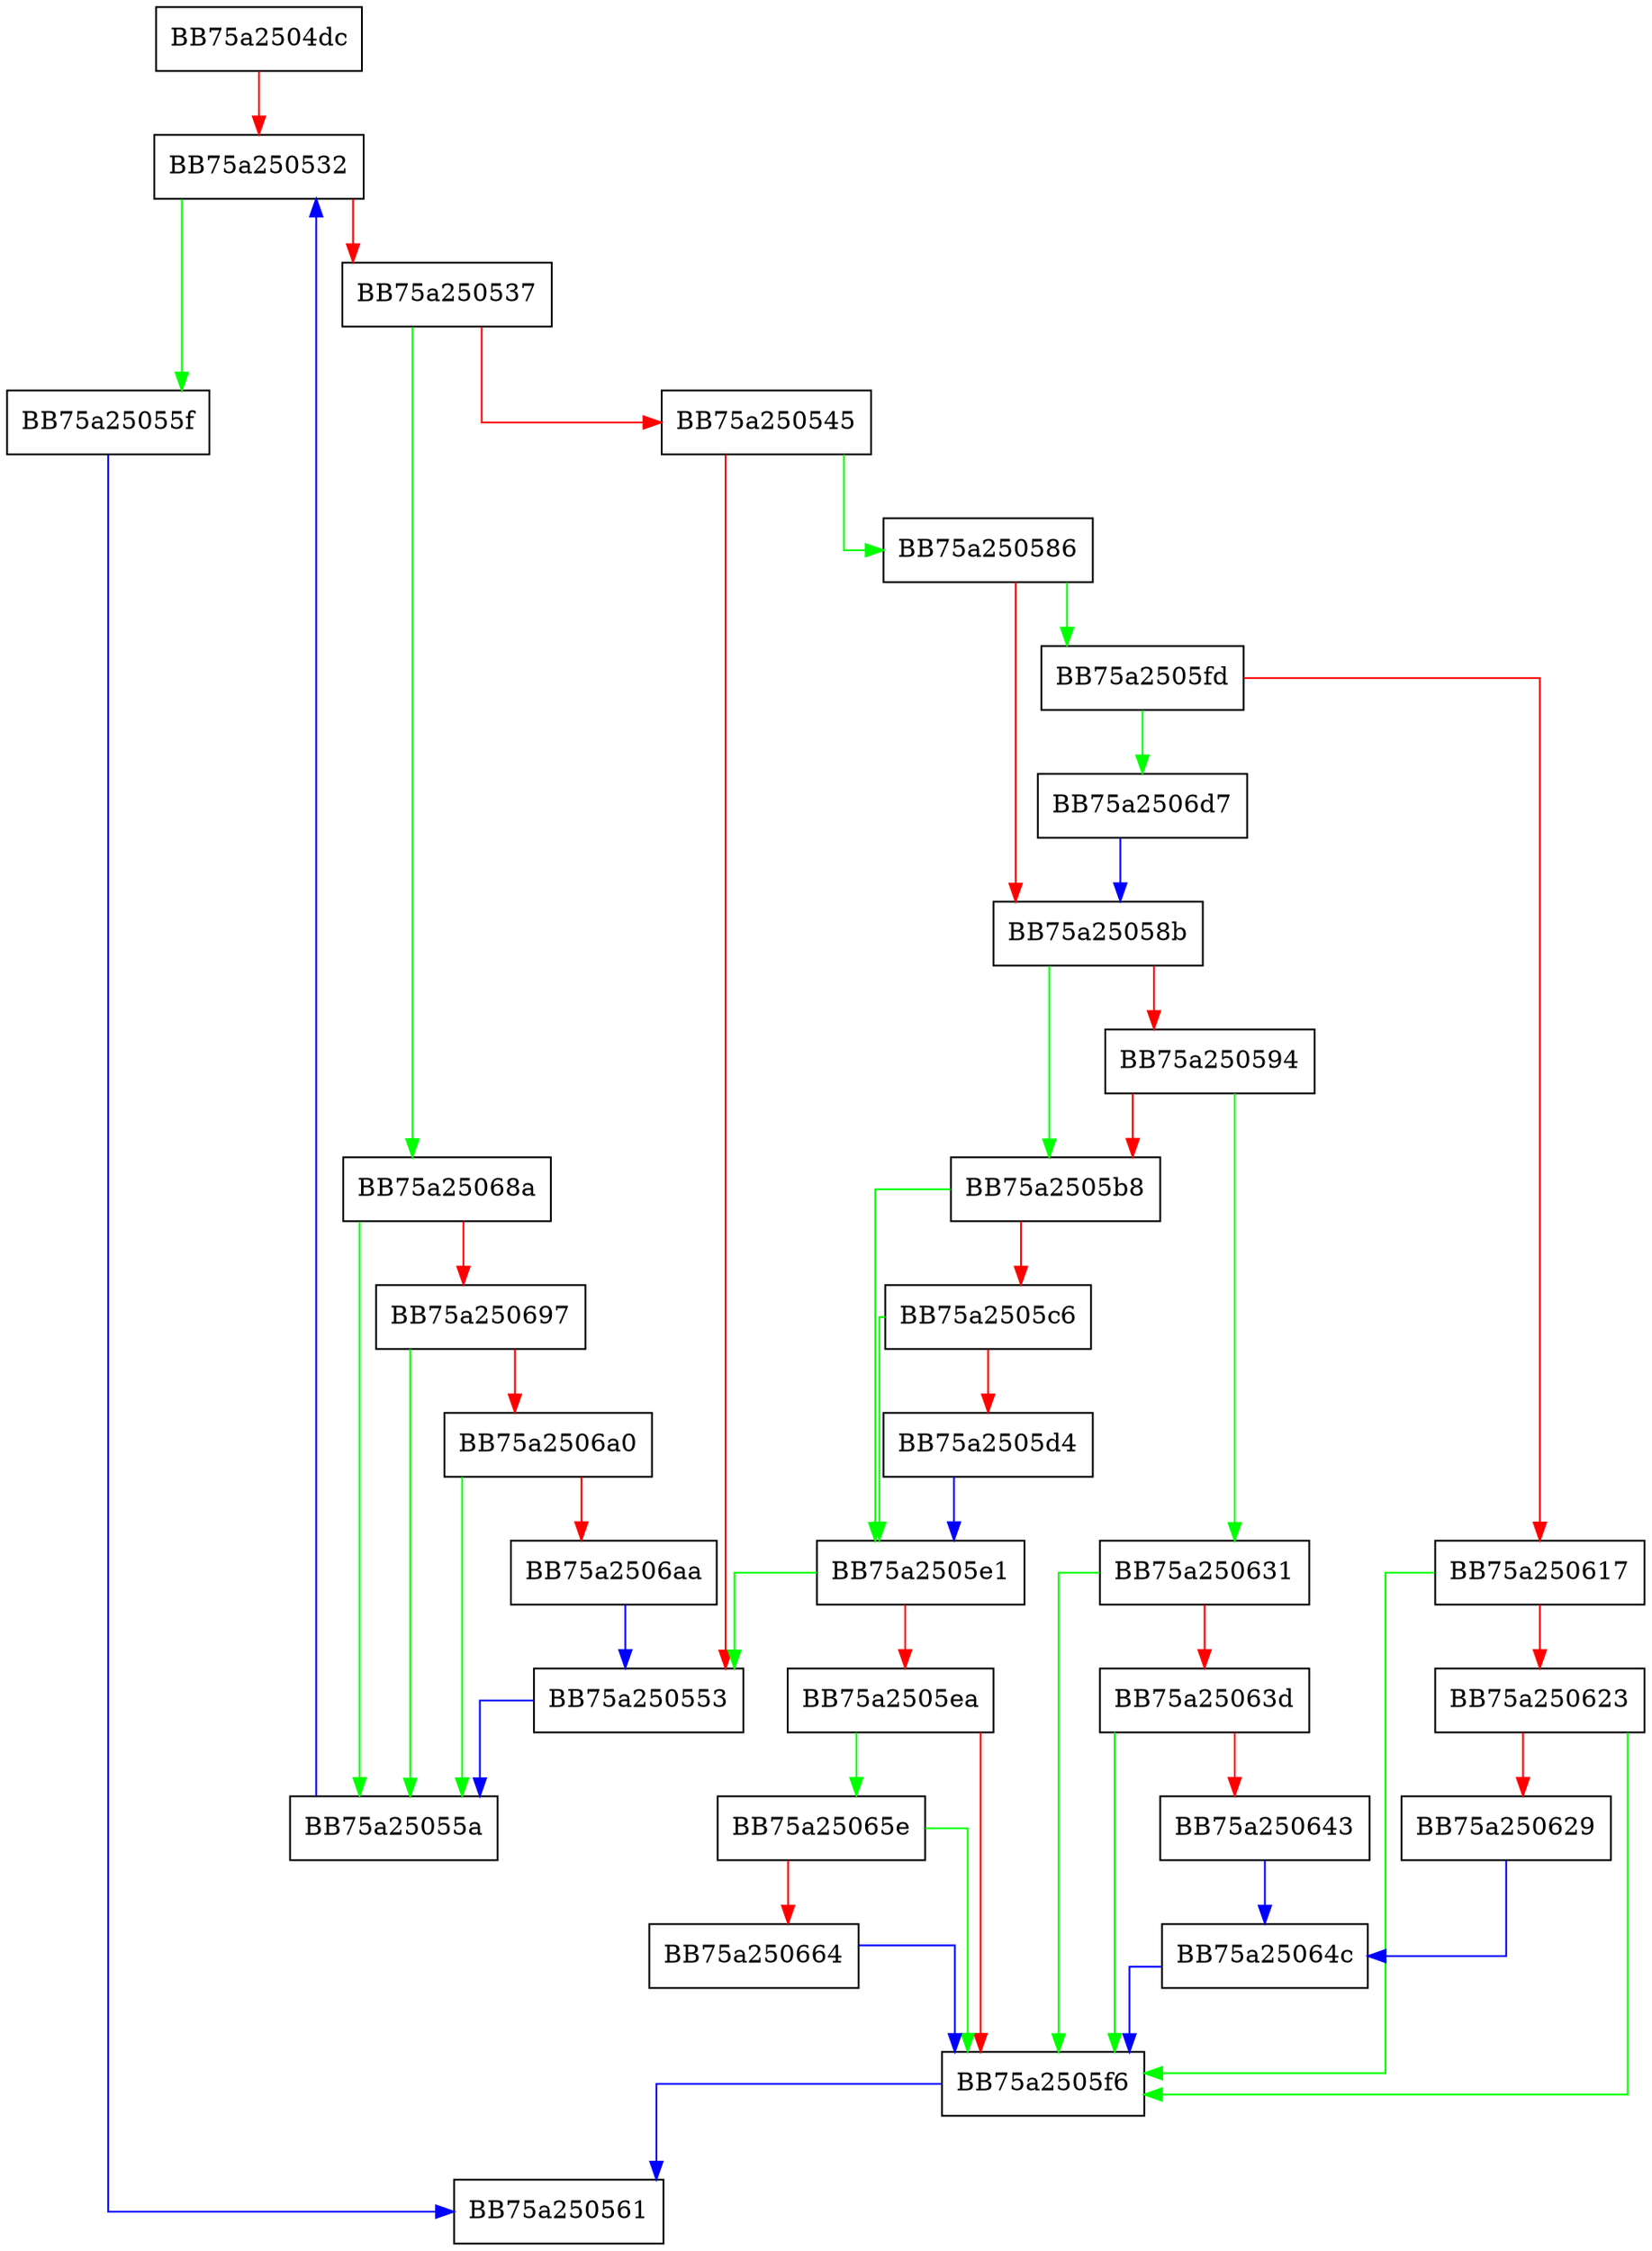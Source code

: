 digraph IsDuplicateVfo {
  node [shape="box"];
  graph [splines=ortho];
  BB75a2504dc -> BB75a250532 [color="red"];
  BB75a250532 -> BB75a25055f [color="green"];
  BB75a250532 -> BB75a250537 [color="red"];
  BB75a250537 -> BB75a25068a [color="green"];
  BB75a250537 -> BB75a250545 [color="red"];
  BB75a250545 -> BB75a250586 [color="green"];
  BB75a250545 -> BB75a250553 [color="red"];
  BB75a250553 -> BB75a25055a [color="blue"];
  BB75a25055a -> BB75a250532 [color="blue"];
  BB75a25055f -> BB75a250561 [color="blue"];
  BB75a250586 -> BB75a2505fd [color="green"];
  BB75a250586 -> BB75a25058b [color="red"];
  BB75a25058b -> BB75a2505b8 [color="green"];
  BB75a25058b -> BB75a250594 [color="red"];
  BB75a250594 -> BB75a250631 [color="green"];
  BB75a250594 -> BB75a2505b8 [color="red"];
  BB75a2505b8 -> BB75a2505e1 [color="green"];
  BB75a2505b8 -> BB75a2505c6 [color="red"];
  BB75a2505c6 -> BB75a2505e1 [color="green"];
  BB75a2505c6 -> BB75a2505d4 [color="red"];
  BB75a2505d4 -> BB75a2505e1 [color="blue"];
  BB75a2505e1 -> BB75a250553 [color="green"];
  BB75a2505e1 -> BB75a2505ea [color="red"];
  BB75a2505ea -> BB75a25065e [color="green"];
  BB75a2505ea -> BB75a2505f6 [color="red"];
  BB75a2505f6 -> BB75a250561 [color="blue"];
  BB75a2505fd -> BB75a2506d7 [color="green"];
  BB75a2505fd -> BB75a250617 [color="red"];
  BB75a250617 -> BB75a2505f6 [color="green"];
  BB75a250617 -> BB75a250623 [color="red"];
  BB75a250623 -> BB75a2505f6 [color="green"];
  BB75a250623 -> BB75a250629 [color="red"];
  BB75a250629 -> BB75a25064c [color="blue"];
  BB75a250631 -> BB75a2505f6 [color="green"];
  BB75a250631 -> BB75a25063d [color="red"];
  BB75a25063d -> BB75a2505f6 [color="green"];
  BB75a25063d -> BB75a250643 [color="red"];
  BB75a250643 -> BB75a25064c [color="blue"];
  BB75a25064c -> BB75a2505f6 [color="blue"];
  BB75a25065e -> BB75a2505f6 [color="green"];
  BB75a25065e -> BB75a250664 [color="red"];
  BB75a250664 -> BB75a2505f6 [color="blue"];
  BB75a25068a -> BB75a25055a [color="green"];
  BB75a25068a -> BB75a250697 [color="red"];
  BB75a250697 -> BB75a25055a [color="green"];
  BB75a250697 -> BB75a2506a0 [color="red"];
  BB75a2506a0 -> BB75a25055a [color="green"];
  BB75a2506a0 -> BB75a2506aa [color="red"];
  BB75a2506aa -> BB75a250553 [color="blue"];
  BB75a2506d7 -> BB75a25058b [color="blue"];
}